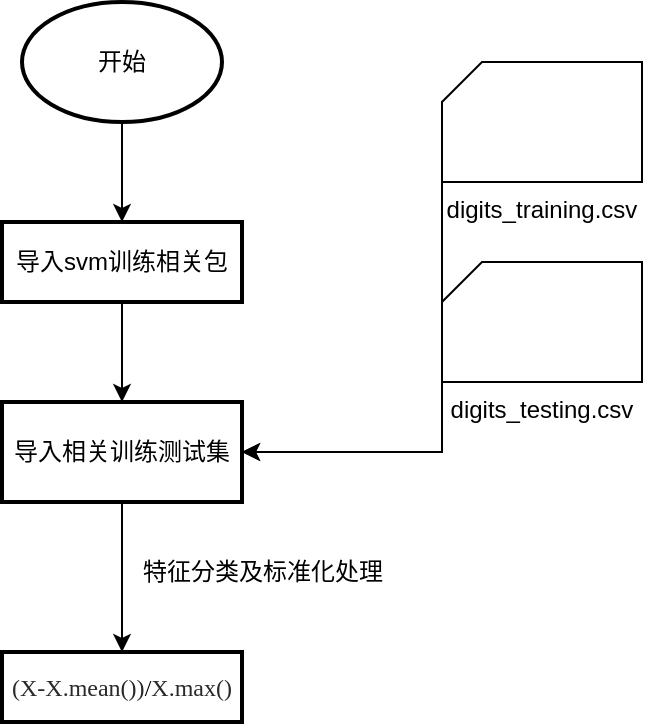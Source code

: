 <mxfile version="21.3.6" type="github">
  <diagram id="C5RBs43oDa-KdzZeNtuy" name="Page-1">
    <mxGraphModel dx="625" dy="735" grid="1" gridSize="10" guides="1" tooltips="1" connect="1" arrows="1" fold="1" page="1" pageScale="1" pageWidth="827" pageHeight="1169" math="0" shadow="0">
      <root>
        <mxCell id="WIyWlLk6GJQsqaUBKTNV-0" />
        <mxCell id="WIyWlLk6GJQsqaUBKTNV-1" parent="WIyWlLk6GJQsqaUBKTNV-0" />
        <mxCell id="Fd6dRY1V7zR3x4quJQAK-2" value="" style="edgeStyle=orthogonalEdgeStyle;rounded=0;orthogonalLoop=1;jettySize=auto;html=1;" edge="1" parent="WIyWlLk6GJQsqaUBKTNV-1" source="Fd6dRY1V7zR3x4quJQAK-0" target="Fd6dRY1V7zR3x4quJQAK-1">
          <mxGeometry relative="1" as="geometry" />
        </mxCell>
        <mxCell id="Fd6dRY1V7zR3x4quJQAK-0" value="开始" style="strokeWidth=2;html=1;shape=mxgraph.flowchart.start_1;whiteSpace=wrap;" vertex="1" parent="WIyWlLk6GJQsqaUBKTNV-1">
          <mxGeometry x="330" y="120" width="100" height="60" as="geometry" />
        </mxCell>
        <mxCell id="Fd6dRY1V7zR3x4quJQAK-4" value="" style="edgeStyle=orthogonalEdgeStyle;rounded=0;orthogonalLoop=1;jettySize=auto;html=1;" edge="1" parent="WIyWlLk6GJQsqaUBKTNV-1" source="Fd6dRY1V7zR3x4quJQAK-1" target="Fd6dRY1V7zR3x4quJQAK-3">
          <mxGeometry relative="1" as="geometry" />
        </mxCell>
        <mxCell id="Fd6dRY1V7zR3x4quJQAK-1" value="导入svm训练相关包" style="whiteSpace=wrap;html=1;strokeWidth=2;" vertex="1" parent="WIyWlLk6GJQsqaUBKTNV-1">
          <mxGeometry x="320" y="230" width="120" height="40" as="geometry" />
        </mxCell>
        <mxCell id="Fd6dRY1V7zR3x4quJQAK-12" value="" style="edgeStyle=orthogonalEdgeStyle;rounded=0;orthogonalLoop=1;jettySize=auto;html=1;" edge="1" parent="WIyWlLk6GJQsqaUBKTNV-1" source="Fd6dRY1V7zR3x4quJQAK-3" target="Fd6dRY1V7zR3x4quJQAK-11">
          <mxGeometry relative="1" as="geometry" />
        </mxCell>
        <mxCell id="Fd6dRY1V7zR3x4quJQAK-3" value="导入相关训练测试集" style="whiteSpace=wrap;html=1;strokeWidth=2;" vertex="1" parent="WIyWlLk6GJQsqaUBKTNV-1">
          <mxGeometry x="320" y="320" width="120" height="50" as="geometry" />
        </mxCell>
        <mxCell id="Fd6dRY1V7zR3x4quJQAK-9" style="edgeStyle=orthogonalEdgeStyle;rounded=0;orthogonalLoop=1;jettySize=auto;html=1;exitX=0;exitY=1;exitDx=0;exitDy=0;exitPerimeter=0;entryX=1;entryY=0.5;entryDx=0;entryDy=0;" edge="1" parent="WIyWlLk6GJQsqaUBKTNV-1" source="Fd6dRY1V7zR3x4quJQAK-5" target="Fd6dRY1V7zR3x4quJQAK-3">
          <mxGeometry relative="1" as="geometry" />
        </mxCell>
        <mxCell id="Fd6dRY1V7zR3x4quJQAK-5" value="digits_training.csv" style="verticalLabelPosition=bottom;verticalAlign=top;html=1;shape=card;whiteSpace=wrap;size=20;arcSize=12;" vertex="1" parent="WIyWlLk6GJQsqaUBKTNV-1">
          <mxGeometry x="540" y="150" width="100" height="60" as="geometry" />
        </mxCell>
        <mxCell id="Fd6dRY1V7zR3x4quJQAK-10" style="edgeStyle=orthogonalEdgeStyle;rounded=0;orthogonalLoop=1;jettySize=auto;html=1;exitX=0;exitY=0;exitDx=0;exitDy=40;exitPerimeter=0;entryX=1;entryY=0.5;entryDx=0;entryDy=0;" edge="1" parent="WIyWlLk6GJQsqaUBKTNV-1" source="Fd6dRY1V7zR3x4quJQAK-6" target="Fd6dRY1V7zR3x4quJQAK-3">
          <mxGeometry relative="1" as="geometry">
            <Array as="points">
              <mxPoint x="540" y="345" />
            </Array>
          </mxGeometry>
        </mxCell>
        <mxCell id="Fd6dRY1V7zR3x4quJQAK-6" value="digits_testing.csv" style="verticalLabelPosition=bottom;verticalAlign=top;html=1;shape=card;whiteSpace=wrap;size=20;arcSize=12;" vertex="1" parent="WIyWlLk6GJQsqaUBKTNV-1">
          <mxGeometry x="540" y="250" width="100" height="60" as="geometry" />
        </mxCell>
        <mxCell id="Fd6dRY1V7zR3x4quJQAK-11" value="&lt;div style=&quot;color: rgb(41, 41, 41); background-color: rgb(255, 255, 255); line-height: 27px;&quot;&gt;&lt;font face=&quot;Times New Roman&quot; style=&quot;font-size: 12px;&quot;&gt;(X-X.mean())&lt;span style=&quot;color: rgb(0, 0, 0);&quot;&gt;/&lt;/span&gt;X.max()&lt;/font&gt;&lt;/div&gt;" style="whiteSpace=wrap;html=1;strokeWidth=2;" vertex="1" parent="WIyWlLk6GJQsqaUBKTNV-1">
          <mxGeometry x="320" y="445" width="120" height="35" as="geometry" />
        </mxCell>
        <mxCell id="Fd6dRY1V7zR3x4quJQAK-13" value="特征分类及标准化处理" style="text;html=1;align=center;verticalAlign=middle;resizable=0;points=[];autosize=1;strokeColor=none;fillColor=none;" vertex="1" parent="WIyWlLk6GJQsqaUBKTNV-1">
          <mxGeometry x="380" y="390" width="140" height="30" as="geometry" />
        </mxCell>
      </root>
    </mxGraphModel>
  </diagram>
</mxfile>
